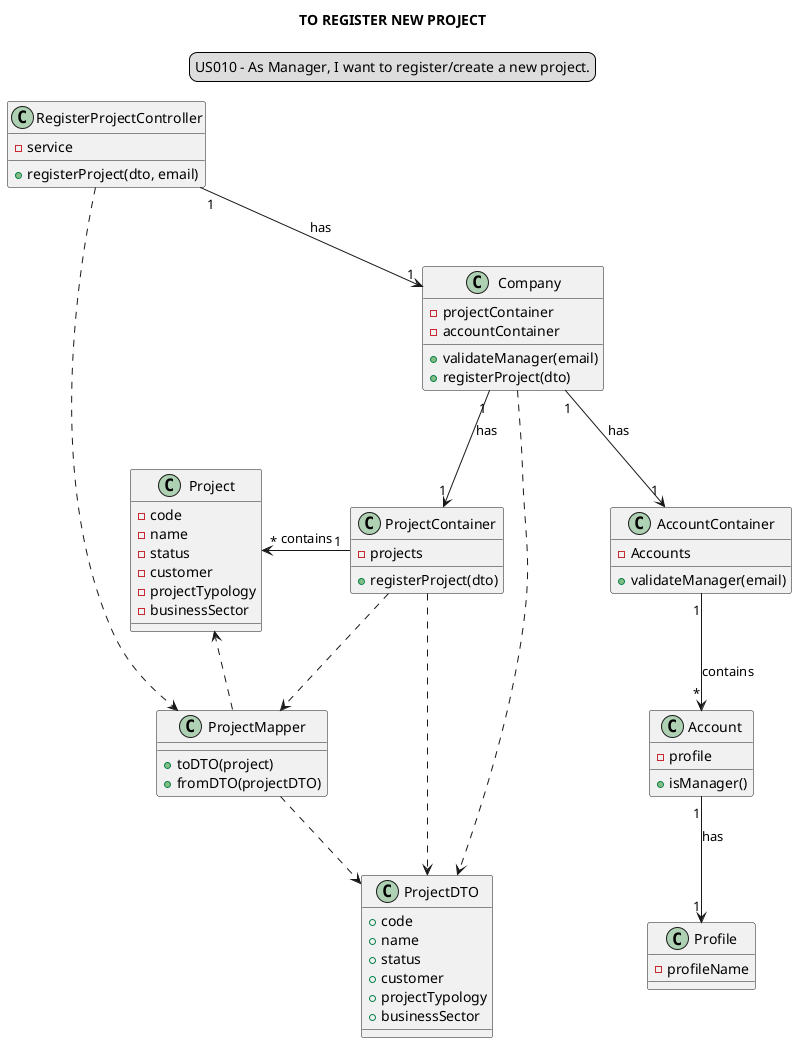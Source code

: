 @startuml

skinparam sequenceMessageAlign center
title TO REGISTER NEW PROJECT
legend top
US010 - As Manager, I want to register/create a new project.
end legend

class RegisterProjectController {
- service
+ registerProject(dto, email)
}


class Company {
- projectContainer
- accountContainer
+ validateManager(email)
+ registerProject(dto)
}
class AccountContainer {
+ validateManager(email)
- Accounts
}

class Account {
+ isManager()
- profile
}

class Profile {
-profileName
}

class ProjectContainer {
- projects
+ registerProject(dto)
}

class ProjectMapper{
+ toDTO(project)
+ fromDTO(projectDTO)
}

class ProjectDTO{
+ code
+ name
+ status
+ customer
+ projectTypology
+ businessSector
}

class Project{
- code
- name
- status
- customer
- projectTypology
- businessSector
}

RegisterProjectController "1"-->"1" Company: has
Company "1"-->"1" ProjectContainer: has
Company "1"-->"1" AccountContainer: has
AccountContainer "1"-->"*" Account: contains
Account "1"-->"1" Profile: has
ProjectMapper ..> ProjectDTO
ProjectContainer ..> ProjectMapper
RegisterProjectController ..> ProjectMapper
Company ..> ProjectDTO
ProjectContainer..> ProjectDTO
ProjectMapper ..> Project
ProjectContainer "1" -left-> "*" Project: contains
@enduml
